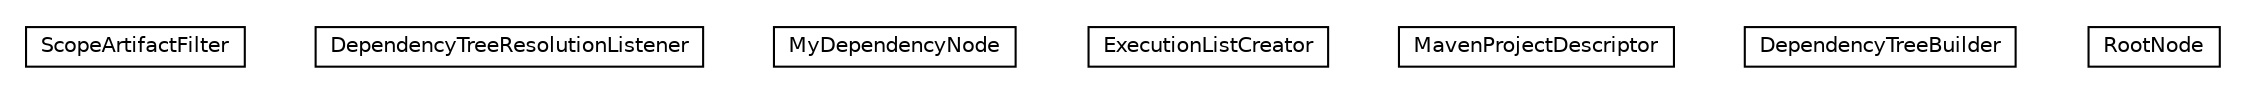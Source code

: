 #!/usr/local/bin/dot
#
# Class diagram 
# Generated by UMLGraph version R5_6-24-gf6e263 (http://www.umlgraph.org/)
#

digraph G {
	edge [fontname="Helvetica",fontsize=10,labelfontname="Helvetica",labelfontsize=10];
	node [fontname="Helvetica",fontsize=10,shape=plaintext];
	nodesep=0.25;
	ranksep=0.5;
	// org.universAAL.maven.treebuilder.ScopeArtifactFilter
	c20618 [label=<<table title="org.universAAL.maven.treebuilder.ScopeArtifactFilter" border="0" cellborder="1" cellspacing="0" cellpadding="2" port="p" href="./ScopeArtifactFilter.html">
		<tr><td><table border="0" cellspacing="0" cellpadding="1">
<tr><td align="center" balign="center"> ScopeArtifactFilter </td></tr>
		</table></td></tr>
		</table>>, URL="./ScopeArtifactFilter.html", fontname="Helvetica", fontcolor="black", fontsize=10.0];
	// org.universAAL.maven.treebuilder.DependencyTreeResolutionListener
	c20619 [label=<<table title="org.universAAL.maven.treebuilder.DependencyTreeResolutionListener" border="0" cellborder="1" cellspacing="0" cellpadding="2" port="p" href="./DependencyTreeResolutionListener.html">
		<tr><td><table border="0" cellspacing="0" cellpadding="1">
<tr><td align="center" balign="center"> DependencyTreeResolutionListener </td></tr>
		</table></td></tr>
		</table>>, URL="./DependencyTreeResolutionListener.html", fontname="Helvetica", fontcolor="black", fontsize=10.0];
	// org.universAAL.maven.treebuilder.MyDependencyNode
	c20620 [label=<<table title="org.universAAL.maven.treebuilder.MyDependencyNode" border="0" cellborder="1" cellspacing="0" cellpadding="2" port="p" href="./MyDependencyNode.html">
		<tr><td><table border="0" cellspacing="0" cellpadding="1">
<tr><td align="center" balign="center"> MyDependencyNode </td></tr>
		</table></td></tr>
		</table>>, URL="./MyDependencyNode.html", fontname="Helvetica", fontcolor="black", fontsize=10.0];
	// org.universAAL.maven.treebuilder.ExecutionListCreator
	c20621 [label=<<table title="org.universAAL.maven.treebuilder.ExecutionListCreator" border="0" cellborder="1" cellspacing="0" cellpadding="2" port="p" href="./ExecutionListCreator.html">
		<tr><td><table border="0" cellspacing="0" cellpadding="1">
<tr><td align="center" balign="center"> ExecutionListCreator </td></tr>
		</table></td></tr>
		</table>>, URL="./ExecutionListCreator.html", fontname="Helvetica", fontcolor="black", fontsize=10.0];
	// org.universAAL.maven.treebuilder.MavenProjectDescriptor
	c20622 [label=<<table title="org.universAAL.maven.treebuilder.MavenProjectDescriptor" border="0" cellborder="1" cellspacing="0" cellpadding="2" port="p" href="./MavenProjectDescriptor.html">
		<tr><td><table border="0" cellspacing="0" cellpadding="1">
<tr><td align="center" balign="center"> MavenProjectDescriptor </td></tr>
		</table></td></tr>
		</table>>, URL="./MavenProjectDescriptor.html", fontname="Helvetica", fontcolor="black", fontsize=10.0];
	// org.universAAL.maven.treebuilder.DependencyTreeBuilder
	c20623 [label=<<table title="org.universAAL.maven.treebuilder.DependencyTreeBuilder" border="0" cellborder="1" cellspacing="0" cellpadding="2" port="p" href="./DependencyTreeBuilder.html">
		<tr><td><table border="0" cellspacing="0" cellpadding="1">
<tr><td align="center" balign="center"> DependencyTreeBuilder </td></tr>
		</table></td></tr>
		</table>>, URL="./DependencyTreeBuilder.html", fontname="Helvetica", fontcolor="black", fontsize=10.0];
	// org.universAAL.maven.treebuilder.RootNode
	c20624 [label=<<table title="org.universAAL.maven.treebuilder.RootNode" border="0" cellborder="1" cellspacing="0" cellpadding="2" port="p" href="./RootNode.html">
		<tr><td><table border="0" cellspacing="0" cellpadding="1">
<tr><td align="center" balign="center"> RootNode </td></tr>
		</table></td></tr>
		</table>>, URL="./RootNode.html", fontname="Helvetica", fontcolor="black", fontsize=10.0];
}

